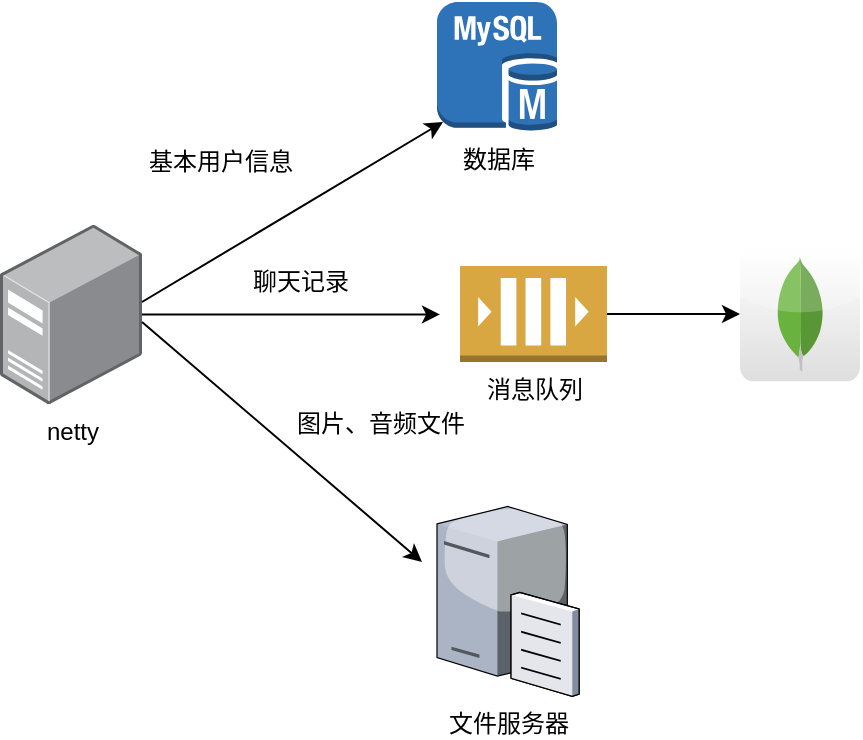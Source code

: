 <mxfile>
    <diagram id="a3ie1Uu0HIUe1CdX3eDK" name="第 1 页">
        <mxGraphModel dx="915" dy="607" grid="1" gridSize="10" guides="1" tooltips="1" connect="1" arrows="1" fold="1" page="1" pageScale="1" pageWidth="827" pageHeight="1169" math="0" shadow="0">
            <root>
                <mxCell id="0"/>
                <mxCell id="1" parent="0"/>
                <mxCell id="7" style="edgeStyle=orthogonalEdgeStyle;rounded=0;orthogonalLoop=1;jettySize=auto;html=1;" parent="1" source="3" edge="1">
                    <mxGeometry relative="1" as="geometry">
                        <mxPoint x="550" y="306.2" as="targetPoint"/>
                    </mxGeometry>
                </mxCell>
                <mxCell id="3" value="netty" style="points=[];aspect=fixed;html=1;align=center;shadow=0;dashed=0;image;image=img/lib/allied_telesis/computer_and_terminals/Server_Desktop.svg;" parent="1" vertex="1">
                    <mxGeometry x="330" y="261.2" width="71" height="90" as="geometry"/>
                </mxCell>
                <mxCell id="4" value="数据库" style="outlineConnect=0;dashed=0;verticalLabelPosition=bottom;verticalAlign=top;align=center;html=1;shape=mxgraph.aws3.mysql_db_instance;fillColor=#2E73B8;gradientColor=none;" parent="1" vertex="1">
                    <mxGeometry x="548.5" y="150" width="60" height="64.5" as="geometry"/>
                </mxCell>
                <mxCell id="6" value="文件服务器" style="verticalLabelPosition=bottom;aspect=fixed;html=1;verticalAlign=top;strokeColor=none;align=center;outlineConnect=0;shape=mxgraph.citrix.file_server;" parent="1" vertex="1">
                    <mxGeometry x="548.5" y="400" width="71" height="97" as="geometry"/>
                </mxCell>
                <mxCell id="9" value="" style="endArrow=classic;html=1;entryX=0.05;entryY=0.93;entryDx=0;entryDy=0;entryPerimeter=0;" parent="1" target="4" edge="1">
                    <mxGeometry width="50" height="50" relative="1" as="geometry">
                        <mxPoint x="401" y="300" as="sourcePoint"/>
                        <mxPoint x="451" y="250" as="targetPoint"/>
                    </mxGeometry>
                </mxCell>
                <mxCell id="10" value="" style="endArrow=classic;html=1;" parent="1" edge="1">
                    <mxGeometry width="50" height="50" relative="1" as="geometry">
                        <mxPoint x="401" y="310" as="sourcePoint"/>
                        <mxPoint x="541" y="430" as="targetPoint"/>
                    </mxGeometry>
                </mxCell>
                <mxCell id="11" value="聊天记录" style="text;html=1;align=center;verticalAlign=middle;resizable=0;points=[];autosize=1;" parent="1" vertex="1">
                    <mxGeometry x="450" y="280" width="60" height="20" as="geometry"/>
                </mxCell>
                <mxCell id="12" value="图片、音频文件" style="text;html=1;align=center;verticalAlign=middle;resizable=0;points=[];autosize=1;" parent="1" vertex="1">
                    <mxGeometry x="470" y="351.2" width="100" height="20" as="geometry"/>
                </mxCell>
                <mxCell id="13" value="基本用户信息" style="text;html=1;align=center;verticalAlign=middle;resizable=0;points=[];autosize=1;" parent="1" vertex="1">
                    <mxGeometry x="395" y="220" width="90" height="20" as="geometry"/>
                </mxCell>
                <mxCell id="16" style="edgeStyle=orthogonalEdgeStyle;rounded=0;orthogonalLoop=1;jettySize=auto;html=1;" edge="1" parent="1" source="14">
                    <mxGeometry relative="1" as="geometry">
                        <mxPoint x="700" y="306" as="targetPoint"/>
                    </mxGeometry>
                </mxCell>
                <mxCell id="14" value="消息队列" style="outlineConnect=0;dashed=0;verticalLabelPosition=bottom;verticalAlign=top;align=center;html=1;shape=mxgraph.aws3.queue;fillColor=#D9A741;gradientColor=none;" vertex="1" parent="1">
                    <mxGeometry x="560" y="282" width="73.5" height="48" as="geometry"/>
                </mxCell>
                <mxCell id="15" value="" style="dashed=0;outlineConnect=0;html=1;align=center;labelPosition=center;verticalLabelPosition=bottom;verticalAlign=top;shape=mxgraph.webicons.mongodb;gradientColor=#DFDEDE" vertex="1" parent="1">
                    <mxGeometry x="700" y="272.4" width="60" height="67.2" as="geometry"/>
                </mxCell>
            </root>
        </mxGraphModel>
    </diagram>
</mxfile>